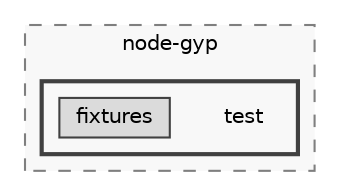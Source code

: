 digraph "backend/node_modules/node-gyp/test"
{
 // LATEX_PDF_SIZE
  bgcolor="transparent";
  edge [fontname=Helvetica,fontsize=10,labelfontname=Helvetica,labelfontsize=10];
  node [fontname=Helvetica,fontsize=10,shape=box,height=0.2,width=0.4];
  compound=true
  subgraph clusterdir_79f407f988acdd41c405011a9a38724c {
    graph [ bgcolor="#f8f8f8", pencolor="grey50", label="node-gyp", fontname=Helvetica,fontsize=10 style="filled,dashed", URL="dir_79f407f988acdd41c405011a9a38724c.html",tooltip=""]
  subgraph clusterdir_f285ea6102d465f26757aae385a33880 {
    graph [ bgcolor="#f8f8f8", pencolor="grey25", label="", fontname=Helvetica,fontsize=10 style="filled,bold", URL="dir_f285ea6102d465f26757aae385a33880.html",tooltip=""]
    dir_f285ea6102d465f26757aae385a33880 [shape=plaintext, label="test"];
  dir_ee70c889014b0267827007a965a4fc9b [label="fixtures", fillcolor="#dbdbdb", color="grey25", style="filled", URL="dir_ee70c889014b0267827007a965a4fc9b.html",tooltip=""];
  }
  }
}

